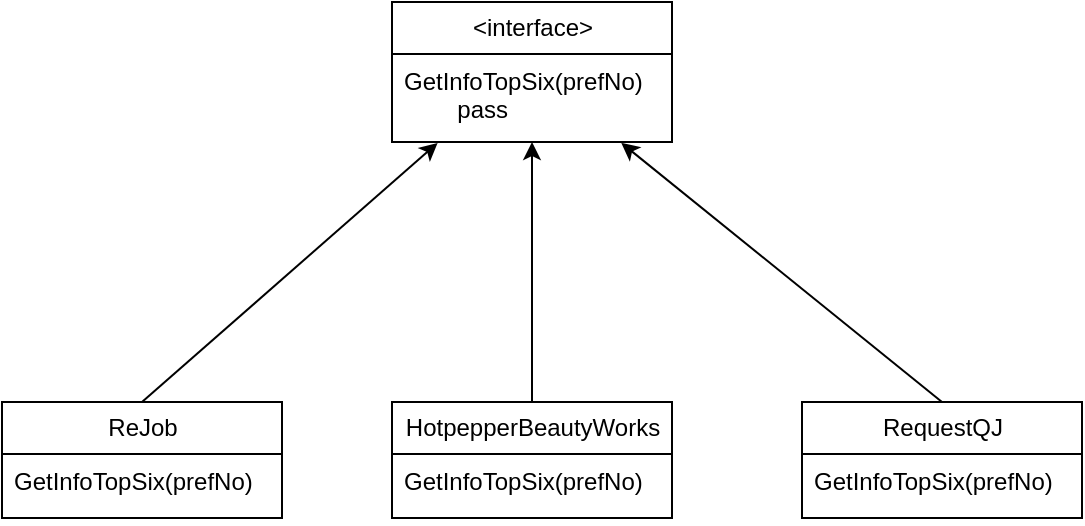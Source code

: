 <mxfile>
    <diagram id="rQ9rgrx0giNnZmEpXwgp" name="Page-1">
        <mxGraphModel dx="902" dy="575" grid="1" gridSize="10" guides="1" tooltips="1" connect="1" arrows="1" fold="1" page="1" pageScale="1" pageWidth="850" pageHeight="1100" math="0" shadow="0">
            <root>
                <mxCell id="0"/>
                <mxCell id="1" parent="0"/>
                <mxCell id="2" value="&amp;lt;interface&amp;gt;" style="swimlane;fontStyle=0;childLayout=stackLayout;horizontal=1;startSize=26;fillColor=none;horizontalStack=0;resizeParent=1;resizeParentMax=0;resizeLast=0;collapsible=1;marginBottom=0;html=1;" vertex="1" parent="1">
                    <mxGeometry x="285" y="190" width="140" height="70" as="geometry"/>
                </mxCell>
                <mxCell id="3" value="GetInfoTopSix(prefNo)&lt;br&gt;&lt;span style=&quot;white-space: pre;&quot;&gt;&#9;&lt;/span&gt;pass" style="text;strokeColor=none;fillColor=none;align=left;verticalAlign=top;spacingLeft=4;spacingRight=4;overflow=hidden;rotatable=0;points=[[0,0.5],[1,0.5]];portConstraint=eastwest;whiteSpace=wrap;html=1;" vertex="1" parent="2">
                    <mxGeometry y="26" width="140" height="44" as="geometry"/>
                </mxCell>
                <mxCell id="12" style="edgeStyle=none;html=1;exitX=0.5;exitY=0;exitDx=0;exitDy=0;entryX=0.163;entryY=1.01;entryDx=0;entryDy=0;entryPerimeter=0;" edge="1" parent="1" source="6" target="3">
                    <mxGeometry relative="1" as="geometry"/>
                </mxCell>
                <mxCell id="6" value="ReJob" style="swimlane;fontStyle=0;childLayout=stackLayout;horizontal=1;startSize=26;fillColor=none;horizontalStack=0;resizeParent=1;resizeParentMax=0;resizeLast=0;collapsible=1;marginBottom=0;html=1;" vertex="1" parent="1">
                    <mxGeometry x="90" y="390" width="140" height="58" as="geometry">
                        <mxRectangle x="90" y="390" width="50" height="40" as="alternateBounds"/>
                    </mxGeometry>
                </mxCell>
                <mxCell id="7" value="GetInfoTopSix(prefNo)" style="text;strokeColor=none;fillColor=none;align=left;verticalAlign=top;spacingLeft=4;spacingRight=4;overflow=hidden;rotatable=0;points=[[0,0.5],[1,0.5]];portConstraint=eastwest;whiteSpace=wrap;html=1;" vertex="1" parent="6">
                    <mxGeometry y="26" width="140" height="32" as="geometry"/>
                </mxCell>
                <mxCell id="11" style="edgeStyle=none;html=1;exitX=0.5;exitY=0;exitDx=0;exitDy=0;" edge="1" parent="1" source="8" target="3">
                    <mxGeometry relative="1" as="geometry"/>
                </mxCell>
                <mxCell id="8" value="HotpepperBeautyWorks" style="swimlane;fontStyle=0;childLayout=stackLayout;horizontal=1;startSize=26;fillColor=none;horizontalStack=0;resizeParent=1;resizeParentMax=0;resizeLast=0;collapsible=1;marginBottom=0;html=1;" vertex="1" parent="1">
                    <mxGeometry x="285" y="390" width="140" height="58" as="geometry">
                        <mxRectangle x="90" y="390" width="50" height="40" as="alternateBounds"/>
                    </mxGeometry>
                </mxCell>
                <mxCell id="9" value="GetInfoTopSix(prefNo)" style="text;strokeColor=none;fillColor=none;align=left;verticalAlign=top;spacingLeft=4;spacingRight=4;overflow=hidden;rotatable=0;points=[[0,0.5],[1,0.5]];portConstraint=eastwest;whiteSpace=wrap;html=1;" vertex="1" parent="8">
                    <mxGeometry y="26" width="140" height="32" as="geometry"/>
                </mxCell>
                <mxCell id="15" style="edgeStyle=none;html=1;exitX=0.5;exitY=0;exitDx=0;exitDy=0;entryX=0.819;entryY=1.01;entryDx=0;entryDy=0;entryPerimeter=0;" edge="1" parent="1" source="13" target="3">
                    <mxGeometry relative="1" as="geometry"/>
                </mxCell>
                <mxCell id="13" value="RequestQJ" style="swimlane;fontStyle=0;childLayout=stackLayout;horizontal=1;startSize=26;fillColor=none;horizontalStack=0;resizeParent=1;resizeParentMax=0;resizeLast=0;collapsible=1;marginBottom=0;html=1;" vertex="1" parent="1">
                    <mxGeometry x="490" y="390" width="140" height="58" as="geometry">
                        <mxRectangle x="90" y="390" width="50" height="40" as="alternateBounds"/>
                    </mxGeometry>
                </mxCell>
                <mxCell id="14" value="GetInfoTopSix(prefNo)" style="text;strokeColor=none;fillColor=none;align=left;verticalAlign=top;spacingLeft=4;spacingRight=4;overflow=hidden;rotatable=0;points=[[0,0.5],[1,0.5]];portConstraint=eastwest;whiteSpace=wrap;html=1;" vertex="1" parent="13">
                    <mxGeometry y="26" width="140" height="32" as="geometry"/>
                </mxCell>
            </root>
        </mxGraphModel>
    </diagram>
</mxfile>